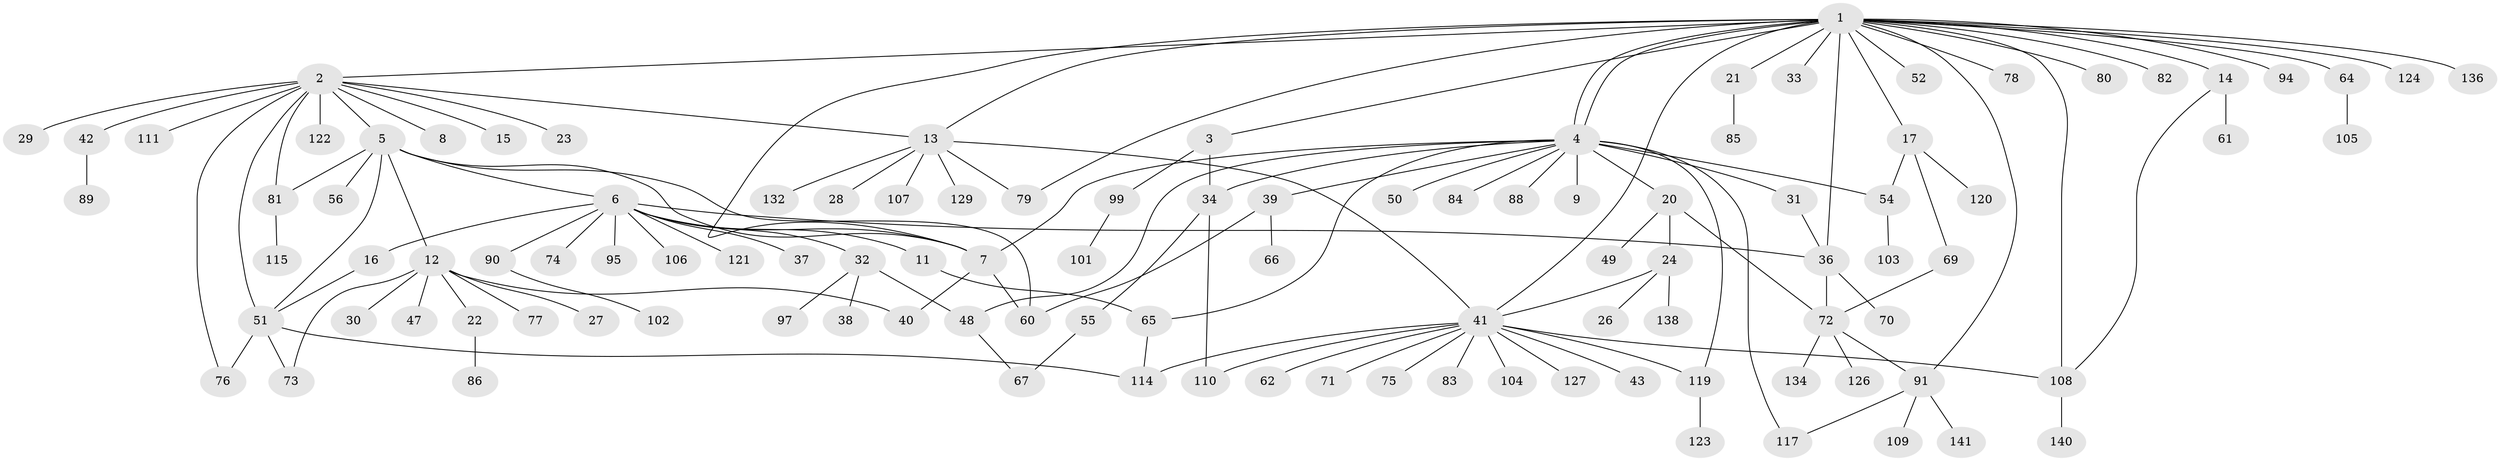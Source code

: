 // original degree distribution, {25: 0.007042253521126761, 13: 0.007042253521126761, 4: 0.07042253521126761, 17: 0.007042253521126761, 9: 0.014084507042253521, 12: 0.007042253521126761, 6: 0.028169014084507043, 1: 0.5422535211267606, 2: 0.176056338028169, 5: 0.035211267605633804, 3: 0.09859154929577464, 11: 0.007042253521126761}
// Generated by graph-tools (version 1.1) at 2025/11/02/27/25 16:11:14]
// undirected, 109 vertices, 141 edges
graph export_dot {
graph [start="1"]
  node [color=gray90,style=filled];
  1 [super="+10"];
  2 [super="+87"];
  3 [super="+130"];
  4 [super="+59"];
  5 [super="+46"];
  6 [super="+25"];
  7 [super="+18"];
  8;
  9;
  11;
  12 [super="+35"];
  13 [super="+19"];
  14 [super="+96"];
  15;
  16;
  17 [super="+53"];
  20 [super="+137"];
  21 [super="+44"];
  22;
  23;
  24;
  26;
  27;
  28;
  29 [super="+100"];
  30 [super="+142"];
  31 [super="+133"];
  32 [super="+63"];
  33;
  34 [super="+131"];
  36;
  37;
  38;
  39;
  40 [super="+113"];
  41 [super="+45"];
  42 [super="+68"];
  43;
  47;
  48 [super="+125"];
  49 [super="+98"];
  50;
  51 [super="+58"];
  52;
  54;
  55 [super="+116"];
  56 [super="+57"];
  60;
  61;
  62;
  64;
  65 [super="+128"];
  66;
  67 [super="+139"];
  69 [super="+92"];
  70;
  71;
  72 [super="+112"];
  73 [super="+118"];
  74;
  75;
  76 [super="+135"];
  77;
  78;
  79;
  80;
  81;
  82;
  83;
  84;
  85;
  86;
  88;
  89;
  90;
  91 [super="+93"];
  94;
  95;
  97;
  99;
  101;
  102;
  103;
  104;
  105;
  106;
  107;
  108;
  109;
  110;
  111;
  114;
  115;
  117;
  119;
  120;
  121;
  122;
  123;
  124;
  126;
  127;
  129;
  132;
  134;
  136;
  138;
  140;
  141;
  1 -- 2 [weight=2];
  1 -- 3;
  1 -- 4 [weight=2];
  1 -- 4;
  1 -- 7;
  1 -- 13;
  1 -- 14;
  1 -- 17;
  1 -- 21;
  1 -- 33;
  1 -- 36;
  1 -- 41;
  1 -- 52;
  1 -- 64;
  1 -- 78;
  1 -- 79;
  1 -- 80;
  1 -- 82;
  1 -- 91;
  1 -- 94;
  1 -- 108;
  1 -- 124;
  1 -- 136;
  2 -- 5;
  2 -- 8;
  2 -- 15;
  2 -- 23;
  2 -- 29;
  2 -- 42 [weight=2];
  2 -- 76;
  2 -- 111;
  2 -- 122;
  2 -- 81;
  2 -- 13;
  2 -- 51;
  3 -- 99;
  3 -- 34;
  4 -- 7;
  4 -- 9;
  4 -- 20;
  4 -- 31;
  4 -- 34;
  4 -- 39;
  4 -- 48;
  4 -- 50;
  4 -- 54;
  4 -- 65;
  4 -- 84;
  4 -- 88;
  4 -- 117;
  4 -- 119;
  5 -- 6;
  5 -- 12;
  5 -- 51;
  5 -- 56;
  5 -- 60;
  5 -- 81;
  5 -- 7;
  6 -- 7;
  6 -- 11;
  6 -- 16;
  6 -- 32;
  6 -- 36;
  6 -- 37;
  6 -- 74;
  6 -- 90;
  6 -- 95;
  6 -- 106;
  6 -- 121;
  7 -- 40;
  7 -- 60;
  11 -- 65;
  12 -- 22;
  12 -- 27;
  12 -- 30;
  12 -- 47;
  12 -- 73;
  12 -- 77;
  12 -- 40;
  13 -- 28;
  13 -- 107;
  13 -- 129;
  13 -- 132;
  13 -- 41;
  13 -- 79;
  14 -- 61;
  14 -- 108;
  16 -- 51;
  17 -- 120;
  17 -- 69;
  17 -- 54;
  20 -- 24;
  20 -- 49;
  20 -- 72;
  21 -- 85;
  22 -- 86;
  24 -- 26;
  24 -- 41;
  24 -- 138;
  31 -- 36;
  32 -- 38;
  32 -- 48;
  32 -- 97;
  34 -- 55;
  34 -- 110;
  36 -- 70;
  36 -- 72;
  39 -- 60;
  39 -- 66;
  41 -- 43;
  41 -- 62;
  41 -- 75;
  41 -- 83;
  41 -- 104;
  41 -- 119;
  41 -- 127;
  41 -- 114;
  41 -- 71;
  41 -- 108;
  41 -- 110;
  42 -- 89;
  48 -- 67;
  51 -- 114;
  51 -- 73;
  51 -- 76;
  54 -- 103;
  55 -- 67;
  64 -- 105;
  65 -- 114;
  69 -- 72;
  72 -- 91;
  72 -- 134;
  72 -- 126;
  81 -- 115;
  90 -- 102;
  91 -- 109;
  91 -- 117;
  91 -- 141;
  99 -- 101;
  108 -- 140;
  119 -- 123;
}
